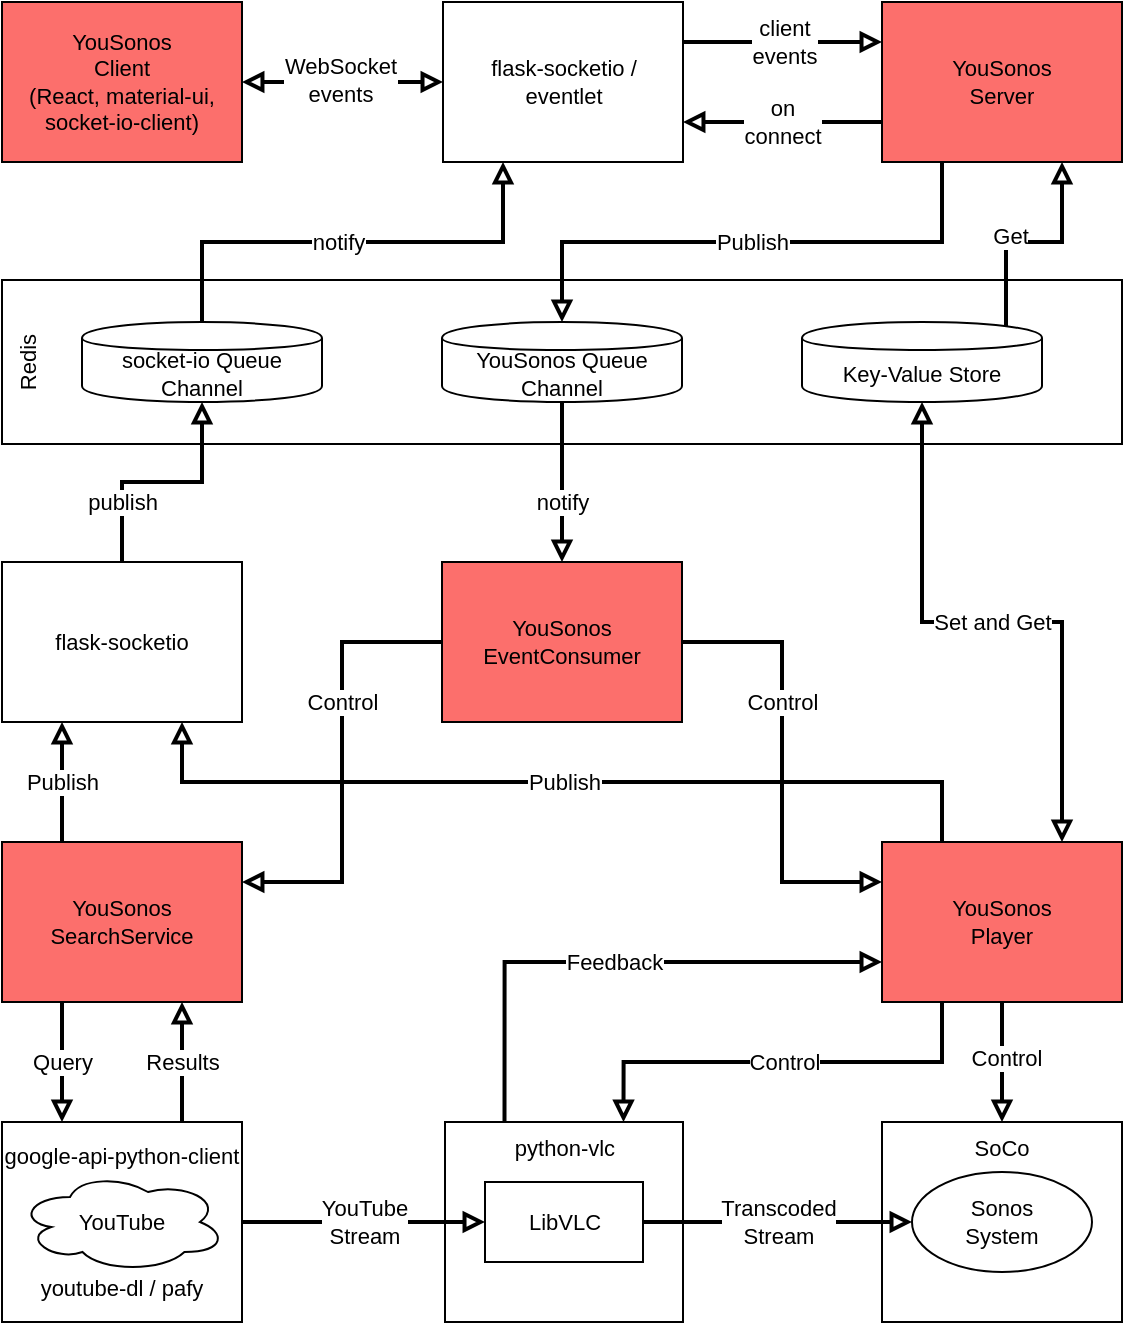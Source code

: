 <mxfile version="10.8.0" type="device"><diagram id="ApK-RwXDCI2rsztWXjFa" name="Page-1"><mxGraphModel dx="382" dy="555" grid="1" gridSize="10" guides="1" tooltips="1" connect="1" arrows="1" fold="1" page="1" pageScale="1" pageWidth="562" pageHeight="661" math="0" shadow="0"><root><mxCell id="0"/><mxCell id="1" parent="0"/><mxCell id="TVJ9G8NQd-F0CHvvbWMc-136" value="Redis" style="rounded=0;whiteSpace=wrap;strokeColor=#000000;fillColor=#ffffff;fontFamily=Helvetica;fontSize=11;verticalAlign=top;rotation=-90;html=1;" parent="1" vertex="1"><mxGeometry x="240" y="-100" width="82" height="560" as="geometry"/></mxCell><mxCell id="TVJ9G8NQd-F0CHvvbWMc-94" value="" style="group;fontFamily=Helvetica;fontSize=11;html=1;" parent="1" vertex="1" connectable="0"><mxGeometry x="222.5" y="560" width="119" height="100" as="geometry"/></mxCell><mxCell id="TVJ9G8NQd-F0CHvvbWMc-92" value="python-vlc" style="rounded=0;whiteSpace=wrap;fontFamily=Helvetica;fontSize=11;verticalAlign=top;html=1;" parent="TVJ9G8NQd-F0CHvvbWMc-94" vertex="1"><mxGeometry width="119" height="100" as="geometry"/></mxCell><mxCell id="TVJ9G8NQd-F0CHvvbWMc-18" value="LibVLC&lt;br style=&quot;font-size: 11px&quot;&gt;" style="rounded=0;whiteSpace=wrap;fontSize=11;fontFamily=Helvetica;html=1;" parent="TVJ9G8NQd-F0CHvvbWMc-94" vertex="1"><mxGeometry x="20" y="30" width="79" height="40" as="geometry"/></mxCell><mxCell id="TVJ9G8NQd-F0CHvvbWMc-103" value="client&lt;br style=&quot;font-size: 11px;&quot;&gt;events" style="edgeStyle=orthogonalEdgeStyle;rounded=0;comic=0;orthogonalLoop=1;jettySize=auto;exitX=1;exitY=0.25;exitDx=0;exitDy=0;entryX=0;entryY=0.25;entryDx=0;entryDy=0;startArrow=none;startFill=0;endArrow=block;endFill=0;strokeColor=#000000;strokeWidth=2;fillColor=none;fontFamily=Helvetica;fontSize=11;align=center;html=1;" parent="1" source="TVJ9G8NQd-F0CHvvbWMc-98" target="TVJ9G8NQd-F0CHvvbWMc-2" edge="1"><mxGeometry relative="1" as="geometry"/></mxCell><mxCell id="TVJ9G8NQd-F0CHvvbWMc-98" value="flask-socketio / &lt;br&gt;eventlet" style="rounded=0;whiteSpace=wrap;fontFamily=Helvetica;fontSize=11;verticalAlign=middle;html=1;" parent="1" vertex="1"><mxGeometry x="221.5" width="120" height="80" as="geometry"/></mxCell><mxCell id="TVJ9G8NQd-F0CHvvbWMc-56" style="edgeStyle=orthogonalEdgeStyle;rounded=0;comic=0;orthogonalLoop=1;jettySize=auto;entryX=0;entryY=0.5;entryDx=0;entryDy=0;startArrow=block;startFill=0;endArrow=block;endFill=0;strokeColor=#000000;strokeWidth=2;fillColor=none;align=center;fontSize=11;fontFamily=Helvetica;html=1;" parent="1" source="TVJ9G8NQd-F0CHvvbWMc-1" target="TVJ9G8NQd-F0CHvvbWMc-98" edge="1"><mxGeometry relative="1" as="geometry"/></mxCell><mxCell id="TVJ9G8NQd-F0CHvvbWMc-57" value="WebSocket&lt;br style=&quot;font-size: 11px;&quot;&gt;events" style="text;resizable=0;points=[];align=center;verticalAlign=middle;labelBackgroundColor=#ffffff;fontSize=11;fontFamily=Helvetica;html=1;" parent="TVJ9G8NQd-F0CHvvbWMc-56" vertex="1" connectable="0"><mxGeometry x="-0.024" y="1" relative="1" as="geometry"><mxPoint as="offset"/></mxGeometry></mxCell><mxCell id="TVJ9G8NQd-F0CHvvbWMc-1" value="YouSonos&lt;br style=&quot;font-size: 11px&quot;&gt;Client&lt;br style=&quot;font-size: 11px&quot;&gt;(React, material-ui, socket-io-client)&lt;br style=&quot;font-size: 11px&quot;&gt;" style="rounded=0;whiteSpace=wrap;fontSize=11;fontFamily=Helvetica;fillColor=#FC6F6C;html=1;" parent="1" vertex="1"><mxGeometry x="1" width="120" height="80" as="geometry"/></mxCell><mxCell id="TVJ9G8NQd-F0CHvvbWMc-53" value="Publish" style="edgeStyle=orthogonalEdgeStyle;rounded=0;comic=0;orthogonalLoop=1;jettySize=auto;entryX=0.5;entryY=0;entryDx=0;entryDy=0;startArrow=none;startFill=0;endArrow=block;endFill=0;strokeColor=#000000;strokeWidth=2;fillColor=none;align=center;exitX=0.25;exitY=1;exitDx=0;exitDy=0;elbow=vertical;fontSize=11;fontFamily=Helvetica;html=1;" parent="1" source="TVJ9G8NQd-F0CHvvbWMc-2" target="TVJ9G8NQd-F0CHvvbWMc-144" edge="1"><mxGeometry relative="1" as="geometry"><mxPoint x="281.333" y="200" as="targetPoint"/></mxGeometry></mxCell><mxCell id="TVJ9G8NQd-F0CHvvbWMc-130" value="on&lt;br style=&quot;font-size: 11px;&quot;&gt;connect" style="edgeStyle=orthogonalEdgeStyle;rounded=0;comic=0;orthogonalLoop=1;jettySize=auto;exitX=0;exitY=0.75;exitDx=0;exitDy=0;entryX=1;entryY=0.75;entryDx=0;entryDy=0;startArrow=none;startFill=0;endArrow=block;endFill=0;strokeColor=#000000;strokeWidth=2;fillColor=none;fontFamily=Helvetica;fontSize=11;align=center;html=1;" parent="1" source="TVJ9G8NQd-F0CHvvbWMc-2" target="TVJ9G8NQd-F0CHvvbWMc-98" edge="1"><mxGeometry relative="1" as="geometry"/></mxCell><mxCell id="TVJ9G8NQd-F0CHvvbWMc-2" value="YouSonos&lt;br style=&quot;font-size: 11px&quot;&gt;Server&lt;br style=&quot;font-size: 11px&quot;&gt;" style="rounded=0;whiteSpace=wrap;fontSize=11;fontFamily=Helvetica;fillColor=#FC6F6C;html=1;" parent="1" vertex="1"><mxGeometry x="441" width="120" height="80" as="geometry"/></mxCell><mxCell id="TVJ9G8NQd-F0CHvvbWMc-54" style="edgeStyle=orthogonalEdgeStyle;rounded=0;comic=0;orthogonalLoop=1;jettySize=auto;entryX=0.75;entryY=1;entryDx=0;entryDy=0;startArrow=none;startFill=0;endArrow=block;endFill=0;strokeColor=#000000;strokeWidth=2;fillColor=none;align=center;exitX=0.85;exitY=0.05;exitDx=0;exitDy=0;fontSize=11;fontFamily=Helvetica;exitPerimeter=0;html=1;" parent="1" source="TVJ9G8NQd-F0CHvvbWMc-5" target="TVJ9G8NQd-F0CHvvbWMc-2" edge="1"><mxGeometry relative="1" as="geometry"/></mxCell><mxCell id="TVJ9G8NQd-F0CHvvbWMc-55" value="Get" style="text;resizable=0;points=[];align=center;verticalAlign=middle;labelBackgroundColor=#ffffff;fontSize=11;fontFamily=Helvetica;html=1;" parent="TVJ9G8NQd-F0CHvvbWMc-54" vertex="1" connectable="0"><mxGeometry x="-0.2" y="3" relative="1" as="geometry"><mxPoint as="offset"/></mxGeometry></mxCell><mxCell id="TVJ9G8NQd-F0CHvvbWMc-66" value="Set and Get" style="edgeStyle=orthogonalEdgeStyle;rounded=0;comic=0;orthogonalLoop=1;jettySize=auto;entryX=0.75;entryY=0;entryDx=0;entryDy=0;startArrow=block;startFill=0;endArrow=block;endFill=0;strokeColor=#000000;strokeWidth=2;fillColor=none;align=center;exitX=0.5;exitY=1;exitDx=0;exitDy=0;fontSize=11;fontFamily=Helvetica;html=1;" parent="1" source="TVJ9G8NQd-F0CHvvbWMc-5" target="TVJ9G8NQd-F0CHvvbWMc-6" edge="1"><mxGeometry relative="1" as="geometry"/></mxCell><mxCell id="TVJ9G8NQd-F0CHvvbWMc-5" value="Key-Value Store&lt;br style=&quot;font-size: 11px&quot;&gt;" style="shape=cylinder;whiteSpace=wrap;boundedLbl=1;backgroundOutline=1;fontSize=11;fontFamily=Helvetica;html=1;" parent="1" vertex="1"><mxGeometry x="401" y="160" width="120" height="40" as="geometry"/></mxCell><mxCell id="TVJ9G8NQd-F0CHvvbWMc-62" style="edgeStyle=orthogonalEdgeStyle;rounded=0;comic=0;orthogonalLoop=1;jettySize=auto;entryX=0.75;entryY=1;entryDx=0;entryDy=0;startArrow=none;startFill=0;endArrow=block;endFill=0;strokeColor=#000000;strokeWidth=2;fillColor=none;align=center;fontSize=11;exitX=0.25;exitY=0;exitDx=0;exitDy=0;fontFamily=Helvetica;html=1;" parent="1" source="TVJ9G8NQd-F0CHvvbWMc-6" target="TVJ9G8NQd-F0CHvvbWMc-107" edge="1"><mxGeometry relative="1" as="geometry"/></mxCell><mxCell id="TVJ9G8NQd-F0CHvvbWMc-63" value="Publish" style="text;resizable=0;points=[];align=center;verticalAlign=middle;labelBackgroundColor=#ffffff;fontSize=11;fontFamily=Helvetica;html=1;" parent="TVJ9G8NQd-F0CHvvbWMc-62" vertex="1" connectable="0"><mxGeometry x="0.179" relative="1" as="geometry"><mxPoint x="40" as="offset"/></mxGeometry></mxCell><mxCell id="TVJ9G8NQd-F0CHvvbWMc-67" style="edgeStyle=orthogonalEdgeStyle;rounded=0;comic=0;orthogonalLoop=1;jettySize=auto;startArrow=none;startFill=0;endArrow=block;endFill=0;strokeColor=#000000;strokeWidth=2;fillColor=none;align=center;fontSize=11;exitX=0.5;exitY=1;exitDx=0;exitDy=0;entryX=0.5;entryY=0;entryDx=0;entryDy=0;fontFamily=Helvetica;html=1;" parent="1" source="TVJ9G8NQd-F0CHvvbWMc-6" target="TVJ9G8NQd-F0CHvvbWMc-83" edge="1"><mxGeometry relative="1" as="geometry"><mxPoint x="653" y="610" as="targetPoint"/></mxGeometry></mxCell><mxCell id="TVJ9G8NQd-F0CHvvbWMc-127" value="Control" style="text;resizable=0;points=[];align=center;verticalAlign=middle;labelBackgroundColor=#ffffff;fontSize=11;fontFamily=Helvetica;html=1;" parent="TVJ9G8NQd-F0CHvvbWMc-67" vertex="1" connectable="0"><mxGeometry x="-0.059" y="2" relative="1" as="geometry"><mxPoint as="offset"/></mxGeometry></mxCell><mxCell id="TVJ9G8NQd-F0CHvvbWMc-69" value="Control&lt;br style=&quot;font-size: 11px;&quot;&gt;" style="edgeStyle=orthogonalEdgeStyle;rounded=0;comic=0;orthogonalLoop=1;jettySize=auto;entryX=0.75;entryY=0;entryDx=0;entryDy=0;startArrow=none;startFill=0;endArrow=block;endFill=0;strokeColor=#000000;strokeWidth=2;fillColor=none;align=center;fontSize=11;exitX=0.25;exitY=1;exitDx=0;exitDy=0;fontFamily=Helvetica;html=1;" parent="1" source="TVJ9G8NQd-F0CHvvbWMc-6" target="TVJ9G8NQd-F0CHvvbWMc-92" edge="1"><mxGeometry relative="1" as="geometry"/></mxCell><mxCell id="TVJ9G8NQd-F0CHvvbWMc-6" value="YouSonos&lt;br style=&quot;font-size: 11px&quot;&gt;Player&lt;br style=&quot;font-size: 11px;&quot;&gt;" style="rounded=0;whiteSpace=wrap;fontSize=11;fontFamily=Helvetica;fillColor=#FC6F6C;html=1;" parent="1" vertex="1"><mxGeometry x="441" y="420" width="120" height="80" as="geometry"/></mxCell><mxCell id="TVJ9G8NQd-F0CHvvbWMc-75" value="Results" style="edgeStyle=orthogonalEdgeStyle;rounded=0;comic=0;orthogonalLoop=1;jettySize=auto;entryX=0.75;entryY=1;entryDx=0;entryDy=0;startArrow=none;startFill=0;endArrow=block;endFill=0;strokeColor=#000000;strokeWidth=2;fillColor=none;align=center;exitX=0.75;exitY=0;exitDx=0;exitDy=0;fontSize=11;fontFamily=Helvetica;html=1;" parent="1" source="TVJ9G8NQd-F0CHvvbWMc-79" target="TVJ9G8NQd-F0CHvvbWMc-30" edge="1"><mxGeometry relative="1" as="geometry"/></mxCell><mxCell id="TVJ9G8NQd-F0CHvvbWMc-77" value="Feedback" style="edgeStyle=orthogonalEdgeStyle;rounded=0;comic=0;orthogonalLoop=1;jettySize=auto;exitX=0.25;exitY=0;exitDx=0;exitDy=0;entryX=0;entryY=0.75;entryDx=0;entryDy=0;startArrow=none;startFill=0;endArrow=block;endFill=0;strokeColor=#000000;strokeWidth=2;fillColor=none;align=center;fontSize=11;fontFamily=Helvetica;html=1;" parent="1" source="TVJ9G8NQd-F0CHvvbWMc-92" target="TVJ9G8NQd-F0CHvvbWMc-6" edge="1"><mxGeometry relative="1" as="geometry"/></mxCell><mxCell id="TVJ9G8NQd-F0CHvvbWMc-60" value="Publish" style="edgeStyle=orthogonalEdgeStyle;rounded=0;comic=0;orthogonalLoop=1;jettySize=auto;entryX=0.25;entryY=1;entryDx=0;entryDy=0;startArrow=none;startFill=0;endArrow=block;endFill=0;strokeColor=#000000;strokeWidth=2;fillColor=none;align=center;exitX=0.25;exitY=0;exitDx=0;exitDy=0;fontSize=11;fontFamily=Helvetica;html=1;" parent="1" source="TVJ9G8NQd-F0CHvvbWMc-30" target="TVJ9G8NQd-F0CHvvbWMc-107" edge="1"><mxGeometry relative="1" as="geometry"/></mxCell><mxCell id="TVJ9G8NQd-F0CHvvbWMc-72" value="Query" style="edgeStyle=orthogonalEdgeStyle;rounded=0;comic=0;orthogonalLoop=1;jettySize=auto;entryX=0.25;entryY=0;entryDx=0;entryDy=0;startArrow=none;startFill=0;endArrow=block;endFill=0;strokeColor=#000000;strokeWidth=2;fillColor=none;align=center;fontSize=11;exitX=0.25;exitY=1;exitDx=0;exitDy=0;fontFamily=Helvetica;html=1;" parent="1" source="TVJ9G8NQd-F0CHvvbWMc-30" target="TVJ9G8NQd-F0CHvvbWMc-79" edge="1"><mxGeometry relative="1" as="geometry"/></mxCell><mxCell id="TVJ9G8NQd-F0CHvvbWMc-30" value="YouSonos&lt;br style=&quot;font-size: 11px&quot;&gt;SearchService&lt;br style=&quot;font-size: 11px;&quot;&gt;" style="rounded=0;whiteSpace=wrap;fontSize=11;fontFamily=Helvetica;fillColor=#FC6F6C;html=1;" parent="1" vertex="1"><mxGeometry x="1" y="420" width="120" height="80" as="geometry"/></mxCell><mxCell id="TVJ9G8NQd-F0CHvvbWMc-80" value="" style="group;fontFamily=Helvetica;fontSize=11;html=1;" parent="1" vertex="1" connectable="0"><mxGeometry x="1" y="560" width="120" height="100" as="geometry"/></mxCell><mxCell id="TVJ9G8NQd-F0CHvvbWMc-79" value="&lt;span style=&quot;font-size: 11px;&quot;&gt;google-api-python-client&lt;br style=&quot;font-size: 11px;&quot;&gt;&lt;br style=&quot;font-size: 11px;&quot;&gt;&lt;br style=&quot;font-size: 11px;&quot;&gt;&lt;br style=&quot;font-size: 11px;&quot;&gt;&lt;br style=&quot;font-size: 11px;&quot;&gt;&lt;/span&gt;&lt;span style=&quot;font-size: 11px;&quot;&gt;youtube-dl / pafy&lt;/span&gt;&lt;span style=&quot;font-size: 11px;&quot;&gt;&lt;br style=&quot;font-size: 11px;&quot;&gt;&lt;/span&gt;" style="rounded=0;whiteSpace=wrap;fontFamily=Helvetica;fontSize=11;html=1;" parent="TVJ9G8NQd-F0CHvvbWMc-80" vertex="1"><mxGeometry width="120" height="100" as="geometry"/></mxCell><mxCell id="TVJ9G8NQd-F0CHvvbWMc-7" value="YouTube&lt;br style=&quot;font-size: 11px;&quot;&gt;" style="ellipse;shape=cloud;whiteSpace=wrap;fontSize=11;fontFamily=Helvetica;html=1;" parent="TVJ9G8NQd-F0CHvvbWMc-80" vertex="1"><mxGeometry x="8" y="25" width="104" height="50" as="geometry"/></mxCell><mxCell id="TVJ9G8NQd-F0CHvvbWMc-90" value="" style="group;fontFamily=Helvetica;fontSize=11;html=1;" parent="1" vertex="1" connectable="0"><mxGeometry x="441" y="560" width="120" height="100" as="geometry"/></mxCell><mxCell id="TVJ9G8NQd-F0CHvvbWMc-83" value="SoCo" style="rounded=0;whiteSpace=wrap;fontFamily=Helvetica;fontSize=11;verticalAlign=top;html=1;" parent="TVJ9G8NQd-F0CHvvbWMc-90" vertex="1"><mxGeometry width="120" height="100" as="geometry"/></mxCell><mxCell id="TVJ9G8NQd-F0CHvvbWMc-97" value="Sonos&lt;br style=&quot;font-size: 11px;&quot;&gt;System&lt;br style=&quot;font-size: 11px;&quot;&gt;" style="ellipse;whiteSpace=wrap;fontFamily=Helvetica;fontSize=11;html=1;" parent="TVJ9G8NQd-F0CHvvbWMc-90" vertex="1"><mxGeometry x="15" y="25" width="90" height="50" as="geometry"/></mxCell><mxCell id="TVJ9G8NQd-F0CHvvbWMc-71" value="YouTube&lt;br style=&quot;font-size: 11px;&quot;&gt;Stream" style="edgeStyle=orthogonalEdgeStyle;rounded=0;comic=0;orthogonalLoop=1;jettySize=auto;startArrow=none;startFill=0;endArrow=block;endFill=0;strokeColor=#000000;strokeWidth=2;fillColor=none;align=center;fontSize=11;entryX=0;entryY=0.5;entryDx=0;entryDy=0;exitX=1;exitY=0.5;exitDx=0;exitDy=0;fontFamily=Helvetica;html=1;" parent="1" source="TVJ9G8NQd-F0CHvvbWMc-79" target="TVJ9G8NQd-F0CHvvbWMc-18" edge="1"><mxGeometry relative="1" as="geometry"/></mxCell><mxCell id="TVJ9G8NQd-F0CHvvbWMc-70" value="Transcoded&lt;br style=&quot;font-size: 11px;&quot;&gt;Stream" style="edgeStyle=orthogonalEdgeStyle;rounded=0;comic=0;orthogonalLoop=1;jettySize=auto;startArrow=none;startFill=0;endArrow=block;endFill=0;strokeColor=#000000;strokeWidth=2;fillColor=none;align=center;fontSize=11;entryX=0;entryY=0.5;entryDx=0;entryDy=0;fontFamily=Helvetica;html=1;" parent="1" source="TVJ9G8NQd-F0CHvvbWMc-18" target="TVJ9G8NQd-F0CHvvbWMc-97" edge="1"><mxGeometry relative="1" as="geometry"><mxPoint x="463.5" y="670" as="targetPoint"/></mxGeometry></mxCell><mxCell id="TVJ9G8NQd-F0CHvvbWMc-109" style="edgeStyle=orthogonalEdgeStyle;rounded=0;comic=0;orthogonalLoop=1;jettySize=auto;entryX=1;entryY=0.25;entryDx=0;entryDy=0;startArrow=none;startFill=0;endArrow=block;endFill=0;strokeColor=#000000;strokeWidth=2;fillColor=none;fontFamily=Helvetica;fontSize=11;align=center;html=1;" parent="1" source="TVJ9G8NQd-F0CHvvbWMc-105" target="TVJ9G8NQd-F0CHvvbWMc-30" edge="1"><mxGeometry relative="1" as="geometry"/></mxCell><mxCell id="TVJ9G8NQd-F0CHvvbWMc-110" value="Control" style="text;resizable=0;points=[];align=center;verticalAlign=middle;labelBackgroundColor=#ffffff;fontSize=11;fontFamily=Helvetica;html=1;" parent="TVJ9G8NQd-F0CHvvbWMc-109" vertex="1" connectable="0"><mxGeometry x="0.154" y="2" relative="1" as="geometry"><mxPoint x="-2" y="-47.5" as="offset"/></mxGeometry></mxCell><mxCell id="TVJ9G8NQd-F0CHvvbWMc-111" style="edgeStyle=orthogonalEdgeStyle;rounded=0;comic=0;orthogonalLoop=1;jettySize=auto;entryX=0;entryY=0.25;entryDx=0;entryDy=0;startArrow=none;startFill=0;endArrow=block;endFill=0;strokeColor=#000000;strokeWidth=2;fillColor=none;fontFamily=Helvetica;fontSize=11;align=center;html=1;" parent="1" source="TVJ9G8NQd-F0CHvvbWMc-105" target="TVJ9G8NQd-F0CHvvbWMc-6" edge="1"><mxGeometry relative="1" as="geometry"/></mxCell><mxCell id="TVJ9G8NQd-F0CHvvbWMc-112" value="Control" style="text;resizable=0;points=[];align=center;verticalAlign=middle;labelBackgroundColor=#ffffff;fontSize=11;fontFamily=Helvetica;html=1;" parent="TVJ9G8NQd-F0CHvvbWMc-111" vertex="1" connectable="0"><mxGeometry x="-0.295" y="9" relative="1" as="geometry"><mxPoint x="-9" y="2.5" as="offset"/></mxGeometry></mxCell><mxCell id="TVJ9G8NQd-F0CHvvbWMc-105" value="YouSonos&lt;br style=&quot;font-size: 11px;&quot;&gt;EventConsumer&lt;br style=&quot;font-size: 11px;&quot;&gt;" style="rounded=0;whiteSpace=wrap;fontFamily=Helvetica;fontSize=11;verticalAlign=middle;fillColor=#FC6F6C;html=1;" parent="1" vertex="1"><mxGeometry x="221" y="280" width="120" height="80" as="geometry"/></mxCell><mxCell id="TVJ9G8NQd-F0CHvvbWMc-122" style="edgeStyle=orthogonalEdgeStyle;rounded=0;comic=0;orthogonalLoop=1;jettySize=auto;startArrow=none;startFill=0;endArrow=block;endFill=0;strokeColor=#000000;strokeWidth=2;fillColor=none;fontFamily=Helvetica;fontSize=11;align=center;entryX=0.5;entryY=1;entryDx=0;entryDy=0;html=1;" parent="1" source="TVJ9G8NQd-F0CHvvbWMc-107" target="TVJ9G8NQd-F0CHvvbWMc-145" edge="1"><mxGeometry relative="1" as="geometry"><mxPoint x="61.333" y="240" as="targetPoint"/></mxGeometry></mxCell><mxCell id="TVJ9G8NQd-F0CHvvbWMc-149" value="publish" style="text;resizable=0;points=[];align=center;verticalAlign=middle;labelBackgroundColor=#ffffff;fontSize=11;fontFamily=Helvetica;html=1;" parent="TVJ9G8NQd-F0CHvvbWMc-122" vertex="1" connectable="0"><mxGeometry x="-0.673" relative="1" as="geometry"><mxPoint y="-10.5" as="offset"/></mxGeometry></mxCell><mxCell id="TVJ9G8NQd-F0CHvvbWMc-107" value="flask-socketio" style="rounded=0;whiteSpace=wrap;fontFamily=Helvetica;fontSize=11;verticalAlign=middle;html=1;" parent="1" vertex="1"><mxGeometry x="1" y="280" width="120" height="80" as="geometry"/></mxCell><mxCell id="TVJ9G8NQd-F0CHvvbWMc-123" style="edgeStyle=orthogonalEdgeStyle;rounded=0;comic=0;orthogonalLoop=1;jettySize=auto;entryX=0.25;entryY=1;entryDx=0;entryDy=0;startArrow=none;startFill=0;endArrow=block;endFill=0;strokeColor=#000000;strokeWidth=2;fillColor=none;fontFamily=Helvetica;fontSize=11;align=center;exitX=0.5;exitY=0;exitDx=0;exitDy=0;html=1;" parent="1" source="TVJ9G8NQd-F0CHvvbWMc-145" target="TVJ9G8NQd-F0CHvvbWMc-98" edge="1"><mxGeometry relative="1" as="geometry"><mxPoint x="81" y="150" as="sourcePoint"/></mxGeometry></mxCell><mxCell id="TVJ9G8NQd-F0CHvvbWMc-150" value="notify" style="text;resizable=0;points=[];align=center;verticalAlign=middle;labelBackgroundColor=#ffffff;fontSize=11;fontFamily=Helvetica;html=1;" parent="TVJ9G8NQd-F0CHvvbWMc-123" vertex="1" connectable="0"><mxGeometry x="-0.069" relative="1" as="geometry"><mxPoint as="offset"/></mxGeometry></mxCell><mxCell id="TVJ9G8NQd-F0CHvvbWMc-133" style="edgeStyle=orthogonalEdgeStyle;rounded=0;comic=0;orthogonalLoop=1;jettySize=auto;startArrow=none;startFill=0;endArrow=block;endFill=0;strokeColor=#000000;strokeWidth=2;fillColor=none;fontFamily=Helvetica;fontSize=11;align=center;exitX=0.5;exitY=1;exitDx=0;exitDy=0;html=1;" parent="1" source="TVJ9G8NQd-F0CHvvbWMc-144" target="TVJ9G8NQd-F0CHvvbWMc-105" edge="1"><mxGeometry relative="1" as="geometry"><mxPoint x="281" y="250" as="sourcePoint"/></mxGeometry></mxCell><mxCell id="TVJ9G8NQd-F0CHvvbWMc-134" value="notify" style="text;resizable=0;points=[];align=center;verticalAlign=middle;labelBackgroundColor=#ffffff;fontSize=11;fontFamily=Helvetica;html=1;" parent="TVJ9G8NQd-F0CHvvbWMc-133" vertex="1" connectable="0"><mxGeometry x="0.009" y="9" relative="1" as="geometry"><mxPoint x="-9" y="9.5" as="offset"/></mxGeometry></mxCell><mxCell id="TVJ9G8NQd-F0CHvvbWMc-144" value="YouSonos Queue Channel&lt;br&gt;" style="shape=cylinder;whiteSpace=wrap;boundedLbl=1;backgroundOutline=1;fontSize=11;fontFamily=Helvetica;html=1;" parent="1" vertex="1"><mxGeometry x="221" y="160" width="120" height="40" as="geometry"/></mxCell><mxCell id="TVJ9G8NQd-F0CHvvbWMc-145" value="socket-io Queue Channel&lt;br&gt;" style="shape=cylinder;whiteSpace=wrap;boundedLbl=1;backgroundOutline=1;fontSize=11;fontFamily=Helvetica;html=1;" parent="1" vertex="1"><mxGeometry x="41" y="160" width="120" height="40" as="geometry"/></mxCell></root></mxGraphModel></diagram></mxfile>